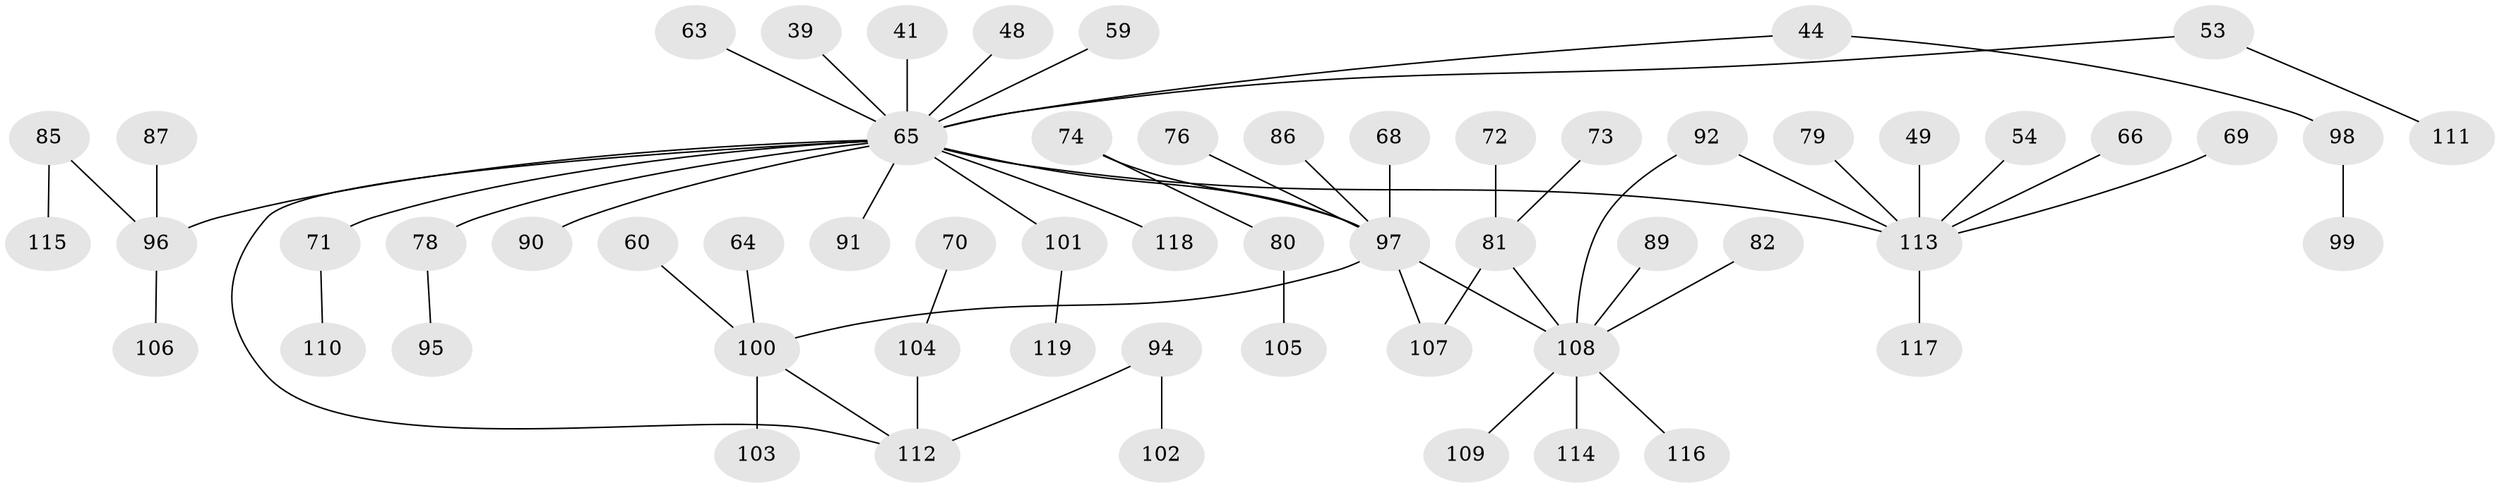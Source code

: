 // original degree distribution, {5: 0.03361344537815126, 4: 0.12605042016806722, 3: 0.13445378151260504, 6: 0.008403361344537815, 1: 0.48739495798319327, 2: 0.21008403361344538}
// Generated by graph-tools (version 1.1) at 2025/44/03/04/25 21:44:24]
// undirected, 59 vertices, 61 edges
graph export_dot {
graph [start="1"]
  node [color=gray90,style=filled];
  39;
  41;
  44;
  48 [super="+37"];
  49;
  53;
  54;
  59;
  60;
  63;
  64;
  65 [super="+1+10+2+21+36+4+6+24+31+34+50"];
  66;
  68;
  69;
  70;
  71;
  72;
  73;
  74;
  76;
  78;
  79;
  80;
  81 [super="+56+55+67"];
  82;
  85;
  86;
  87;
  89;
  90;
  91;
  92;
  94;
  95;
  96 [super="+17+42+57+93+58"];
  97 [super="+84+46"];
  98;
  99;
  100 [super="+32"];
  101;
  102;
  103;
  104 [super="+61"];
  105;
  106;
  107;
  108 [super="+30+15+19+77+33+47"];
  109;
  110;
  111;
  112 [super="+88"];
  113 [super="+7+8+22+40+52"];
  114;
  115;
  116;
  117;
  118;
  119;
  39 -- 65;
  41 -- 65;
  44 -- 98;
  44 -- 65;
  48 -- 65;
  49 -- 113;
  53 -- 111;
  53 -- 65;
  54 -- 113;
  59 -- 65;
  60 -- 100;
  63 -- 65;
  64 -- 100;
  65 -- 113;
  65 -- 96;
  65 -- 118;
  65 -- 78;
  65 -- 90;
  65 -- 101;
  65 -- 71;
  65 -- 97;
  65 -- 112;
  65 -- 91;
  66 -- 113;
  68 -- 97;
  69 -- 113;
  70 -- 104;
  71 -- 110;
  72 -- 81;
  73 -- 81;
  74 -- 80;
  74 -- 97;
  76 -- 97;
  78 -- 95;
  79 -- 113;
  80 -- 105;
  81 -- 107;
  81 -- 108;
  82 -- 108;
  85 -- 115;
  85 -- 96;
  86 -- 97;
  87 -- 96;
  89 -- 108;
  92 -- 108;
  92 -- 113;
  94 -- 102;
  94 -- 112;
  96 -- 106;
  97 -- 100;
  97 -- 108;
  97 -- 107;
  98 -- 99;
  100 -- 103;
  100 -- 112;
  101 -- 119;
  104 -- 112;
  108 -- 114;
  108 -- 116;
  108 -- 109;
  113 -- 117;
}

